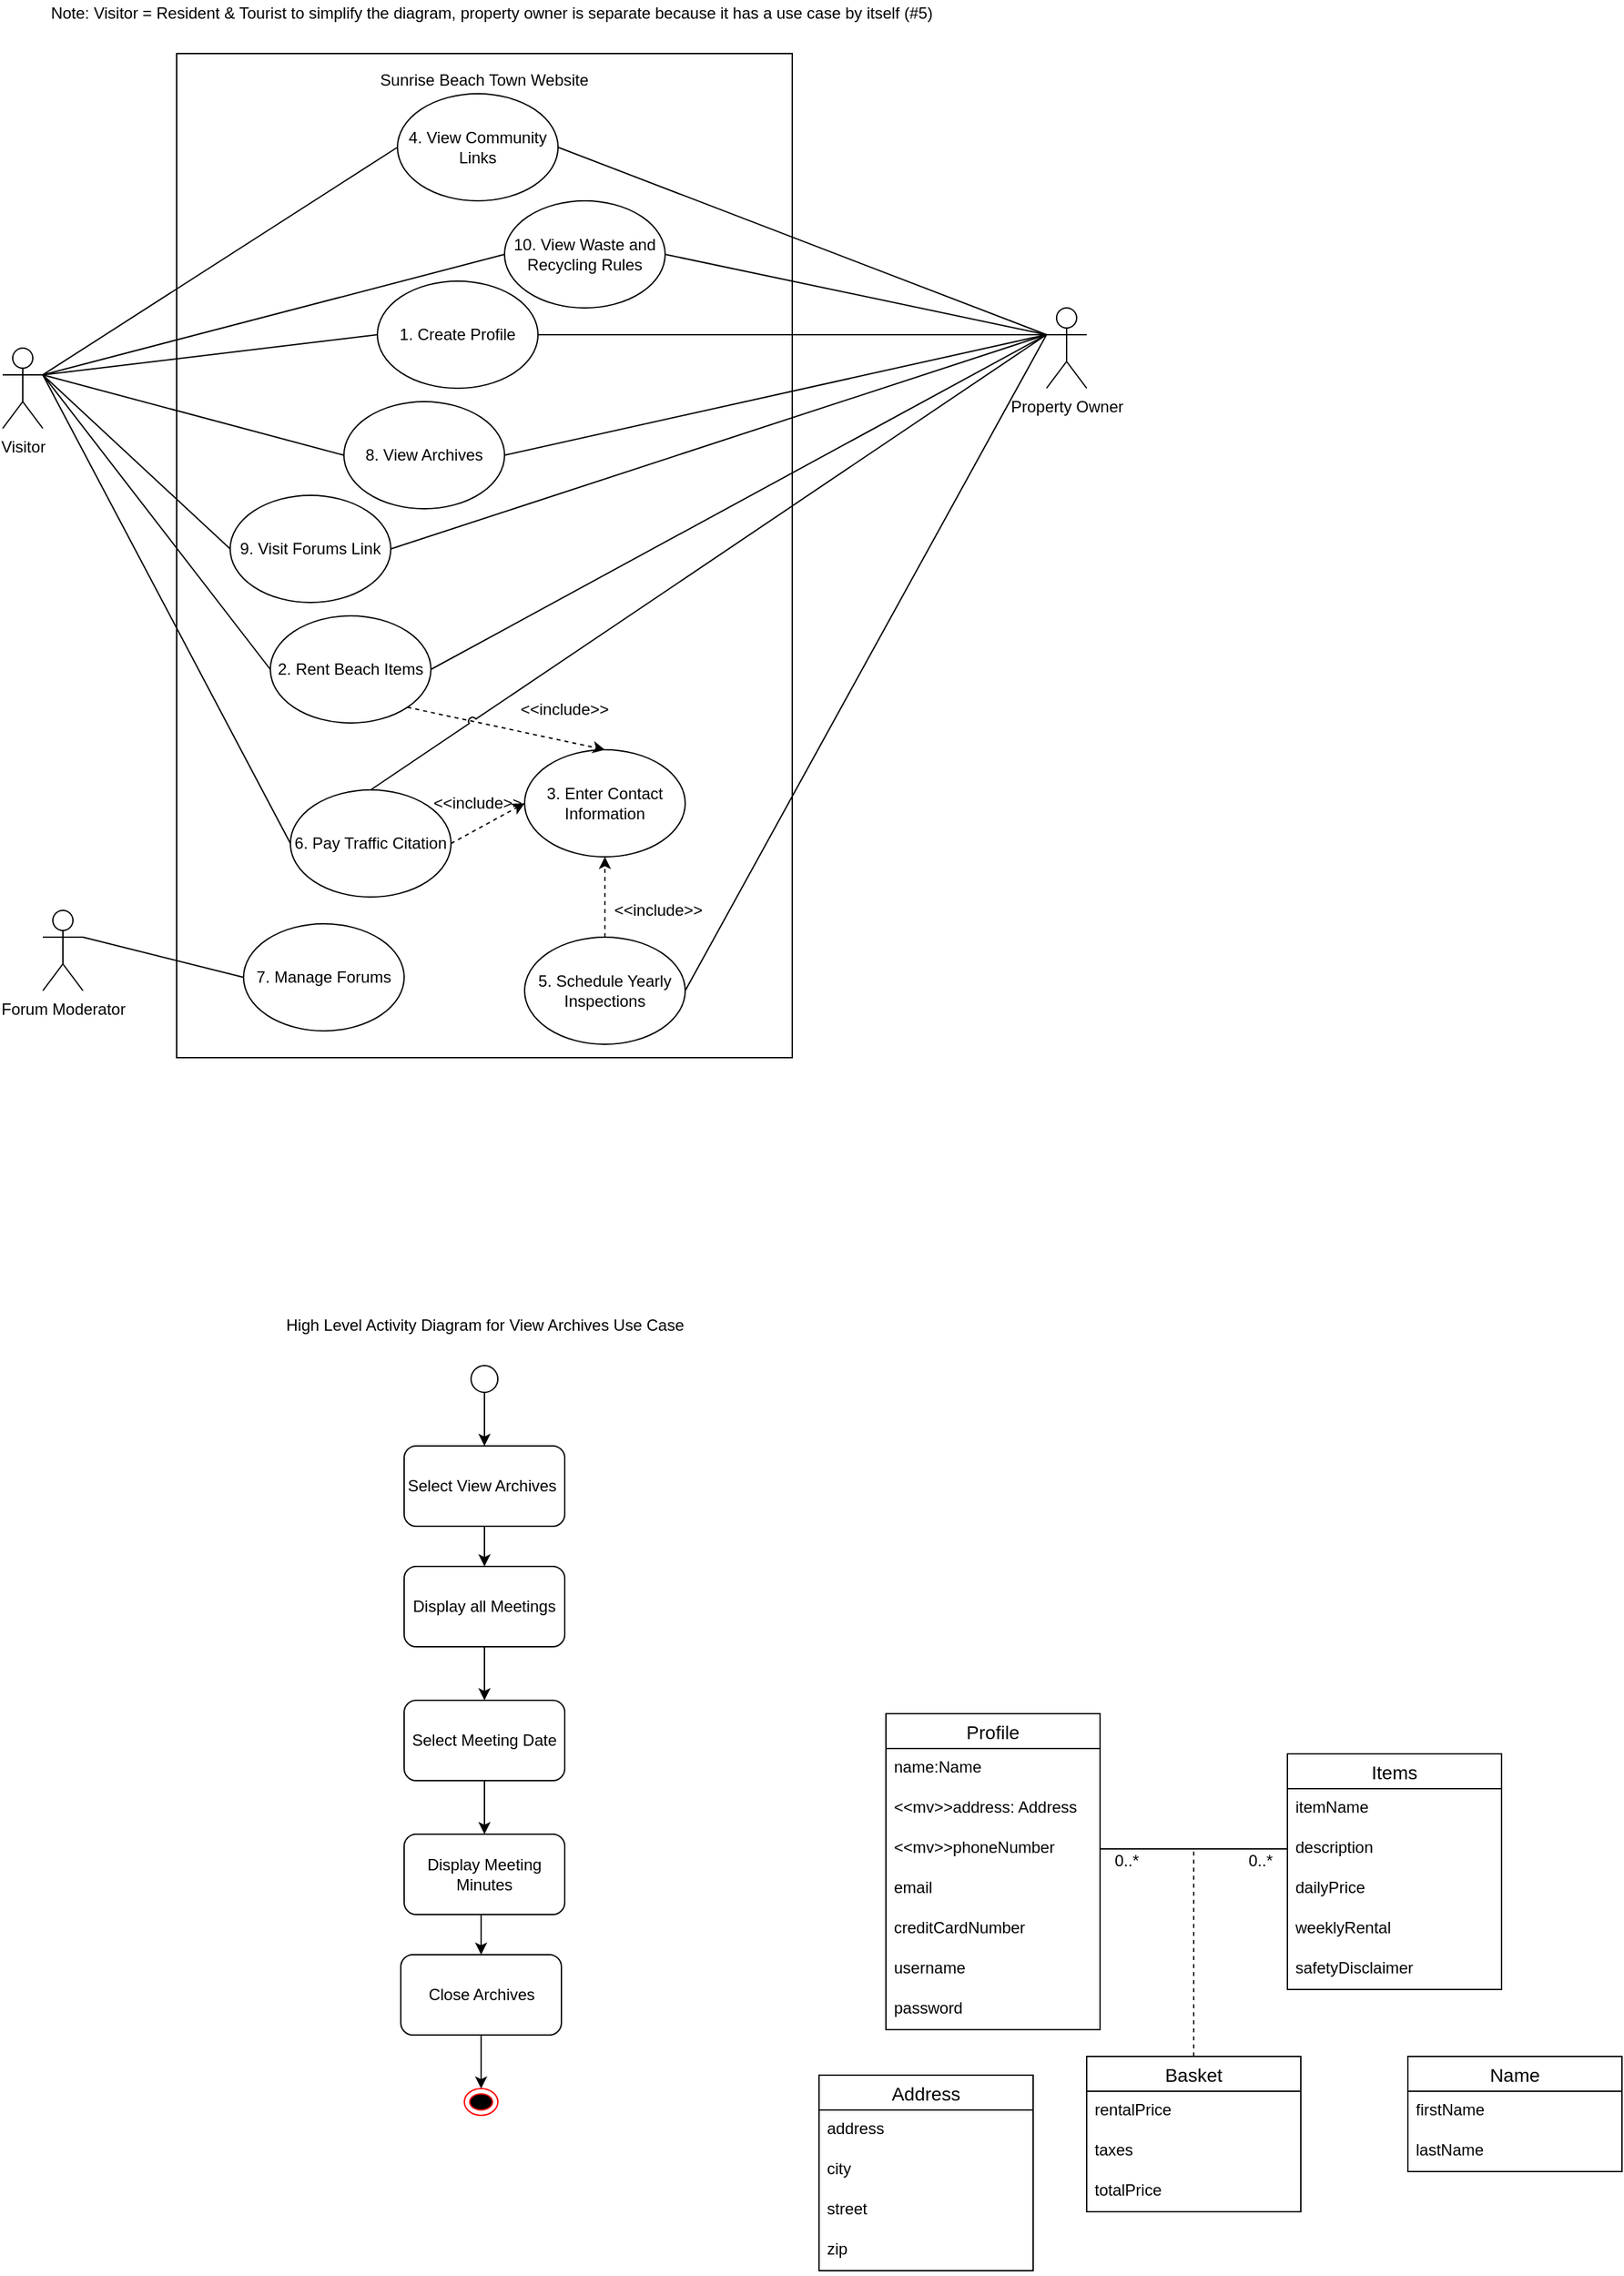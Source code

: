 <mxfile version="14.4.9" type="device"><diagram id="LdsQefyAmD9XF9X5i4t_" name="Page-1"><mxGraphModel dx="1558" dy="1165" grid="0" gridSize="10" guides="1" tooltips="1" connect="1" arrows="1" fold="1" page="0" pageScale="1" pageWidth="850" pageHeight="1100" math="0" shadow="0"><root><mxCell id="0"/><mxCell id="1" parent="0"/><mxCell id="hiswQ-EfEDoVOBc5GDnt-2" value="" style="rounded=0;whiteSpace=wrap;html=1;" vertex="1" parent="1"><mxGeometry x="-10" y="-20" width="460" height="750" as="geometry"/></mxCell><mxCell id="hiswQ-EfEDoVOBc5GDnt-3" value="Sunrise Beach Town Website" style="text;html=1;strokeColor=none;fillColor=none;align=center;verticalAlign=middle;whiteSpace=wrap;rounded=0;" vertex="1" parent="1"><mxGeometry x="75" y="-10" width="290" height="20" as="geometry"/></mxCell><mxCell id="hiswQ-EfEDoVOBc5GDnt-4" value="1. Create Profile" style="ellipse;whiteSpace=wrap;html=1;" vertex="1" parent="1"><mxGeometry x="140" y="150" width="120" height="80" as="geometry"/></mxCell><mxCell id="hiswQ-EfEDoVOBc5GDnt-5" value="Visitor" style="shape=umlActor;verticalLabelPosition=bottom;verticalAlign=top;html=1;outlineConnect=0;" vertex="1" parent="1"><mxGeometry x="-140" y="200" width="30" height="60" as="geometry"/></mxCell><mxCell id="hiswQ-EfEDoVOBc5GDnt-6" value="Property Owner" style="shape=umlActor;verticalLabelPosition=bottom;verticalAlign=top;html=1;outlineConnect=0;" vertex="1" parent="1"><mxGeometry x="640" y="170" width="30" height="60" as="geometry"/></mxCell><mxCell id="hiswQ-EfEDoVOBc5GDnt-10" value="" style="endArrow=none;html=1;exitX=1;exitY=0.333;exitDx=0;exitDy=0;exitPerimeter=0;entryX=0;entryY=0.5;entryDx=0;entryDy=0;" edge="1" parent="1" source="hiswQ-EfEDoVOBc5GDnt-5" target="hiswQ-EfEDoVOBc5GDnt-4"><mxGeometry width="50" height="50" relative="1" as="geometry"><mxPoint x="130" y="150" as="sourcePoint"/><mxPoint x="180" y="100" as="targetPoint"/></mxGeometry></mxCell><mxCell id="hiswQ-EfEDoVOBc5GDnt-13" value="2. Rent Beach Items" style="ellipse;whiteSpace=wrap;html=1;" vertex="1" parent="1"><mxGeometry x="60" y="400" width="120" height="80" as="geometry"/></mxCell><mxCell id="hiswQ-EfEDoVOBc5GDnt-15" value="4. View Community Links" style="ellipse;whiteSpace=wrap;html=1;" vertex="1" parent="1"><mxGeometry x="155" y="10" width="120" height="80" as="geometry"/></mxCell><mxCell id="hiswQ-EfEDoVOBc5GDnt-16" value="" style="endArrow=none;html=1;exitX=1;exitY=0.333;exitDx=0;exitDy=0;exitPerimeter=0;entryX=0;entryY=0.5;entryDx=0;entryDy=0;" edge="1" parent="1" source="hiswQ-EfEDoVOBc5GDnt-5" target="hiswQ-EfEDoVOBc5GDnt-15"><mxGeometry width="50" height="50" relative="1" as="geometry"><mxPoint x="120" y="230" as="sourcePoint"/><mxPoint x="170" y="180" as="targetPoint"/></mxGeometry></mxCell><mxCell id="hiswQ-EfEDoVOBc5GDnt-18" value="3. Enter Contact Information" style="ellipse;whiteSpace=wrap;html=1;" vertex="1" parent="1"><mxGeometry x="250" y="500" width="120" height="80" as="geometry"/></mxCell><mxCell id="hiswQ-EfEDoVOBc5GDnt-19" value="5. Schedule Yearly Inspections" style="ellipse;whiteSpace=wrap;html=1;" vertex="1" parent="1"><mxGeometry x="250" y="640" width="120" height="80" as="geometry"/></mxCell><mxCell id="hiswQ-EfEDoVOBc5GDnt-23" value="6. Pay Traffic Citation" style="ellipse;whiteSpace=wrap;html=1;" vertex="1" parent="1"><mxGeometry x="75" y="530" width="120" height="80" as="geometry"/></mxCell><mxCell id="hiswQ-EfEDoVOBc5GDnt-24" value="7. Manage Forums" style="ellipse;whiteSpace=wrap;html=1;" vertex="1" parent="1"><mxGeometry x="40" y="630" width="120" height="80" as="geometry"/></mxCell><mxCell id="hiswQ-EfEDoVOBc5GDnt-25" value="Forum Moderator" style="shape=umlActor;verticalLabelPosition=bottom;verticalAlign=top;html=1;outlineConnect=0;" vertex="1" parent="1"><mxGeometry x="-110" y="620" width="30" height="60" as="geometry"/></mxCell><mxCell id="hiswQ-EfEDoVOBc5GDnt-26" value="" style="endArrow=none;html=1;entryX=1;entryY=0.333;entryDx=0;entryDy=0;entryPerimeter=0;exitX=0;exitY=0.5;exitDx=0;exitDy=0;" edge="1" parent="1" source="hiswQ-EfEDoVOBc5GDnt-24" target="hiswQ-EfEDoVOBc5GDnt-25"><mxGeometry width="50" height="50" relative="1" as="geometry"><mxPoint x="230" y="620" as="sourcePoint"/><mxPoint x="280" y="570" as="targetPoint"/></mxGeometry></mxCell><mxCell id="hiswQ-EfEDoVOBc5GDnt-27" value="10. View Waste and Recycling Rules" style="ellipse;whiteSpace=wrap;html=1;" vertex="1" parent="1"><mxGeometry x="235" y="90" width="120" height="80" as="geometry"/></mxCell><mxCell id="hiswQ-EfEDoVOBc5GDnt-31" value="" style="html=1;labelBackgroundColor=#ffffff;startArrow=none;startFill=0;startSize=6;endArrow=classic;endFill=1;endSize=6;jettySize=auto;orthogonalLoop=1;strokeWidth=1;dashed=1;fontSize=14;exitX=0.5;exitY=0;exitDx=0;exitDy=0;" edge="1" parent="1" source="hiswQ-EfEDoVOBc5GDnt-19" target="hiswQ-EfEDoVOBc5GDnt-18"><mxGeometry width="60" height="60" relative="1" as="geometry"><mxPoint x="200" y="570" as="sourcePoint"/><mxPoint x="260" y="510" as="targetPoint"/></mxGeometry></mxCell><mxCell id="hiswQ-EfEDoVOBc5GDnt-32" value="&amp;lt;&amp;lt;include&amp;gt;&amp;gt;" style="text;html=1;strokeColor=none;fillColor=none;align=center;verticalAlign=middle;whiteSpace=wrap;rounded=0;" vertex="1" parent="1"><mxGeometry x="330" y="610" width="40" height="20" as="geometry"/></mxCell><mxCell id="hiswQ-EfEDoVOBc5GDnt-33" value="" style="html=1;labelBackgroundColor=#ffffff;startArrow=none;startFill=0;startSize=6;endArrow=classic;endFill=1;endSize=6;jettySize=auto;orthogonalLoop=1;strokeWidth=1;dashed=1;fontSize=14;exitX=1;exitY=1;exitDx=0;exitDy=0;entryX=0.5;entryY=0;entryDx=0;entryDy=0;jumpStyle=arc;" edge="1" parent="1" source="hiswQ-EfEDoVOBc5GDnt-13" target="hiswQ-EfEDoVOBc5GDnt-18"><mxGeometry width="60" height="60" relative="1" as="geometry"><mxPoint x="210" y="520" as="sourcePoint"/><mxPoint x="210" y="510" as="targetPoint"/></mxGeometry></mxCell><mxCell id="hiswQ-EfEDoVOBc5GDnt-34" value="&amp;lt;&amp;lt;include&amp;gt;&amp;gt;" style="text;html=1;strokeColor=none;fillColor=none;align=center;verticalAlign=middle;whiteSpace=wrap;rounded=0;" vertex="1" parent="1"><mxGeometry x="260" y="460" width="40" height="20" as="geometry"/></mxCell><mxCell id="hiswQ-EfEDoVOBc5GDnt-35" value="" style="html=1;labelBackgroundColor=#ffffff;startArrow=none;startFill=0;startSize=6;endArrow=classic;endFill=1;endSize=6;jettySize=auto;orthogonalLoop=1;strokeWidth=1;dashed=1;fontSize=14;exitX=1;exitY=0.5;exitDx=0;exitDy=0;entryX=0;entryY=0.5;entryDx=0;entryDy=0;" edge="1" parent="1" source="hiswQ-EfEDoVOBc5GDnt-23" target="hiswQ-EfEDoVOBc5GDnt-18"><mxGeometry width="60" height="60" relative="1" as="geometry"><mxPoint x="300.0" y="530" as="sourcePoint"/><mxPoint x="242.426" y="531.716" as="targetPoint"/></mxGeometry></mxCell><mxCell id="hiswQ-EfEDoVOBc5GDnt-36" value="&amp;lt;&amp;lt;include&amp;gt;&amp;gt;" style="text;html=1;strokeColor=none;fillColor=none;align=center;verticalAlign=middle;whiteSpace=wrap;rounded=0;" vertex="1" parent="1"><mxGeometry x="195" y="530" width="40" height="20" as="geometry"/></mxCell><mxCell id="hiswQ-EfEDoVOBc5GDnt-40" value="Note: Visitor = Resident &amp;amp; Tourist to simplify the diagram, property owner is separate because it has a use case by itself (#5)" style="text;html=1;align=center;verticalAlign=middle;resizable=0;points=[];autosize=1;" vertex="1" parent="1"><mxGeometry x="-110" y="-60" width="670" height="20" as="geometry"/></mxCell><mxCell id="hiswQ-EfEDoVOBc5GDnt-41" value="" style="endArrow=none;html=1;entryX=0;entryY=0.333;entryDx=0;entryDy=0;entryPerimeter=0;exitX=1;exitY=0.5;exitDx=0;exitDy=0;" edge="1" parent="1" source="hiswQ-EfEDoVOBc5GDnt-27" target="hiswQ-EfEDoVOBc5GDnt-6"><mxGeometry width="50" height="50" relative="1" as="geometry"><mxPoint x="270" y="360" as="sourcePoint"/><mxPoint x="320" y="310" as="targetPoint"/></mxGeometry></mxCell><mxCell id="hiswQ-EfEDoVOBc5GDnt-43" value="" style="endArrow=none;html=1;entryX=1;entryY=0.333;entryDx=0;entryDy=0;entryPerimeter=0;exitX=0;exitY=0.5;exitDx=0;exitDy=0;" edge="1" parent="1" source="hiswQ-EfEDoVOBc5GDnt-27" target="hiswQ-EfEDoVOBc5GDnt-5"><mxGeometry width="50" height="50" relative="1" as="geometry"><mxPoint x="270" y="360" as="sourcePoint"/><mxPoint x="320" y="310" as="targetPoint"/></mxGeometry></mxCell><mxCell id="hiswQ-EfEDoVOBc5GDnt-46" value="" style="endArrow=none;html=1;entryX=0;entryY=0.333;entryDx=0;entryDy=0;entryPerimeter=0;exitX=1;exitY=0.5;exitDx=0;exitDy=0;" edge="1" parent="1" source="hiswQ-EfEDoVOBc5GDnt-4" target="hiswQ-EfEDoVOBc5GDnt-6"><mxGeometry width="50" height="50" relative="1" as="geometry"><mxPoint x="270" y="360" as="sourcePoint"/><mxPoint x="320" y="310" as="targetPoint"/></mxGeometry></mxCell><mxCell id="hiswQ-EfEDoVOBc5GDnt-49" value="" style="endArrow=none;html=1;exitX=1;exitY=0.333;exitDx=0;exitDy=0;exitPerimeter=0;entryX=0;entryY=0.5;entryDx=0;entryDy=0;" edge="1" parent="1" source="hiswQ-EfEDoVOBc5GDnt-5" target="hiswQ-EfEDoVOBc5GDnt-13"><mxGeometry width="50" height="50" relative="1" as="geometry"><mxPoint x="270" y="500" as="sourcePoint"/><mxPoint x="320" y="450" as="targetPoint"/></mxGeometry></mxCell><mxCell id="hiswQ-EfEDoVOBc5GDnt-51" value="" style="endArrow=none;html=1;entryX=0;entryY=0.333;entryDx=0;entryDy=0;entryPerimeter=0;exitX=1;exitY=0.5;exitDx=0;exitDy=0;" edge="1" parent="1" source="hiswQ-EfEDoVOBc5GDnt-13" target="hiswQ-EfEDoVOBc5GDnt-6"><mxGeometry width="50" height="50" relative="1" as="geometry"><mxPoint x="270" y="500" as="sourcePoint"/><mxPoint x="320" y="450" as="targetPoint"/></mxGeometry></mxCell><mxCell id="hiswQ-EfEDoVOBc5GDnt-56" value="" style="endArrow=none;html=1;entryX=0;entryY=0.333;entryDx=0;entryDy=0;entryPerimeter=0;exitX=1;exitY=0.5;exitDx=0;exitDy=0;" edge="1" parent="1" source="hiswQ-EfEDoVOBc5GDnt-19" target="hiswQ-EfEDoVOBc5GDnt-6"><mxGeometry width="50" height="50" relative="1" as="geometry"><mxPoint x="270" y="620" as="sourcePoint"/><mxPoint x="320" y="570" as="targetPoint"/></mxGeometry></mxCell><mxCell id="hiswQ-EfEDoVOBc5GDnt-58" value="" style="endArrow=none;html=1;entryX=0;entryY=0.333;entryDx=0;entryDy=0;entryPerimeter=0;exitX=1;exitY=0.5;exitDx=0;exitDy=0;" edge="1" parent="1" source="hiswQ-EfEDoVOBc5GDnt-15" target="hiswQ-EfEDoVOBc5GDnt-6"><mxGeometry width="50" height="50" relative="1" as="geometry"><mxPoint x="220" y="400" as="sourcePoint"/><mxPoint x="270" y="350" as="targetPoint"/></mxGeometry></mxCell><mxCell id="hiswQ-EfEDoVOBc5GDnt-59" value="8. View Archives" style="ellipse;whiteSpace=wrap;html=1;" vertex="1" parent="1"><mxGeometry x="115" y="240" width="120" height="80" as="geometry"/></mxCell><mxCell id="hiswQ-EfEDoVOBc5GDnt-60" value="" style="endArrow=none;html=1;exitX=1;exitY=0.333;exitDx=0;exitDy=0;exitPerimeter=0;entryX=0;entryY=0.5;entryDx=0;entryDy=0;" edge="1" parent="1" source="hiswQ-EfEDoVOBc5GDnt-5" target="hiswQ-EfEDoVOBc5GDnt-59"><mxGeometry width="50" height="50" relative="1" as="geometry"><mxPoint x="210" y="400" as="sourcePoint"/><mxPoint x="260" y="350" as="targetPoint"/></mxGeometry></mxCell><mxCell id="hiswQ-EfEDoVOBc5GDnt-61" value="" style="endArrow=none;html=1;entryX=0;entryY=0.333;entryDx=0;entryDy=0;entryPerimeter=0;exitX=1;exitY=0.5;exitDx=0;exitDy=0;" edge="1" parent="1" source="hiswQ-EfEDoVOBc5GDnt-59" target="hiswQ-EfEDoVOBc5GDnt-6"><mxGeometry width="50" height="50" relative="1" as="geometry"><mxPoint x="210" y="400" as="sourcePoint"/><mxPoint x="260" y="350" as="targetPoint"/></mxGeometry></mxCell><mxCell id="hiswQ-EfEDoVOBc5GDnt-62" value="" style="endArrow=none;html=1;entryX=0;entryY=0.333;entryDx=0;entryDy=0;entryPerimeter=0;exitX=0.5;exitY=0;exitDx=0;exitDy=0;jumpStyle=arc;" edge="1" parent="1" source="hiswQ-EfEDoVOBc5GDnt-23" target="hiswQ-EfEDoVOBc5GDnt-6"><mxGeometry width="50" height="50" relative="1" as="geometry"><mxPoint x="210" y="400" as="sourcePoint"/><mxPoint x="260" y="350" as="targetPoint"/></mxGeometry></mxCell><mxCell id="hiswQ-EfEDoVOBc5GDnt-63" value="" style="endArrow=none;html=1;exitX=1;exitY=0.333;exitDx=0;exitDy=0;exitPerimeter=0;entryX=0;entryY=0.5;entryDx=0;entryDy=0;" edge="1" parent="1" source="hiswQ-EfEDoVOBc5GDnt-5" target="hiswQ-EfEDoVOBc5GDnt-23"><mxGeometry width="50" height="50" relative="1" as="geometry"><mxPoint x="210" y="520" as="sourcePoint"/><mxPoint x="260" y="470" as="targetPoint"/></mxGeometry></mxCell><mxCell id="hiswQ-EfEDoVOBc5GDnt-68" value="9. Visit Forums Link" style="ellipse;whiteSpace=wrap;html=1;" vertex="1" parent="1"><mxGeometry x="30" y="310" width="120" height="80" as="geometry"/></mxCell><mxCell id="hiswQ-EfEDoVOBc5GDnt-69" value="" style="endArrow=none;html=1;exitX=1;exitY=0.333;exitDx=0;exitDy=0;exitPerimeter=0;entryX=0;entryY=0.5;entryDx=0;entryDy=0;" edge="1" parent="1" source="hiswQ-EfEDoVOBc5GDnt-5" target="hiswQ-EfEDoVOBc5GDnt-68"><mxGeometry width="50" height="50" relative="1" as="geometry"><mxPoint x="210" y="370" as="sourcePoint"/><mxPoint x="260" y="320" as="targetPoint"/></mxGeometry></mxCell><mxCell id="hiswQ-EfEDoVOBc5GDnt-70" value="" style="endArrow=none;html=1;exitX=1;exitY=0.5;exitDx=0;exitDy=0;entryX=0;entryY=0.333;entryDx=0;entryDy=0;entryPerimeter=0;" edge="1" parent="1" source="hiswQ-EfEDoVOBc5GDnt-68" target="hiswQ-EfEDoVOBc5GDnt-6"><mxGeometry width="50" height="50" relative="1" as="geometry"><mxPoint x="210" y="370" as="sourcePoint"/><mxPoint x="260" y="320" as="targetPoint"/></mxGeometry></mxCell><mxCell id="hiswQ-EfEDoVOBc5GDnt-90" style="edgeStyle=orthogonalEdgeStyle;rounded=0;jumpStyle=arc;orthogonalLoop=1;jettySize=auto;html=1;entryX=0.5;entryY=0;entryDx=0;entryDy=0;" edge="1" parent="1" source="hiswQ-EfEDoVOBc5GDnt-71" target="hiswQ-EfEDoVOBc5GDnt-72"><mxGeometry relative="1" as="geometry"/></mxCell><mxCell id="hiswQ-EfEDoVOBc5GDnt-71" value="" style="shape=mxgraph.bpmn.shape;html=1;verticalLabelPosition=bottom;labelBackgroundColor=#ffffff;verticalAlign=top;align=center;perimeter=ellipsePerimeter;outlineConnect=0;outline=standard;symbol=general;" vertex="1" parent="1"><mxGeometry x="210" y="960" width="20" height="20" as="geometry"/></mxCell><mxCell id="hiswQ-EfEDoVOBc5GDnt-85" style="edgeStyle=orthogonalEdgeStyle;rounded=0;jumpStyle=arc;orthogonalLoop=1;jettySize=auto;html=1;exitX=0.5;exitY=1;exitDx=0;exitDy=0;entryX=0.5;entryY=0;entryDx=0;entryDy=0;" edge="1" parent="1" source="hiswQ-EfEDoVOBc5GDnt-72" target="hiswQ-EfEDoVOBc5GDnt-73"><mxGeometry relative="1" as="geometry"/></mxCell><mxCell id="hiswQ-EfEDoVOBc5GDnt-72" value="Select View Archives&amp;nbsp;" style="rounded=1;whiteSpace=wrap;html=1;" vertex="1" parent="1"><mxGeometry x="160" y="1020" width="120" height="60" as="geometry"/></mxCell><mxCell id="hiswQ-EfEDoVOBc5GDnt-86" style="edgeStyle=orthogonalEdgeStyle;rounded=0;jumpStyle=arc;orthogonalLoop=1;jettySize=auto;html=1;exitX=0.5;exitY=1;exitDx=0;exitDy=0;" edge="1" parent="1" source="hiswQ-EfEDoVOBc5GDnt-73" target="hiswQ-EfEDoVOBc5GDnt-74"><mxGeometry relative="1" as="geometry"/></mxCell><mxCell id="hiswQ-EfEDoVOBc5GDnt-73" value="Display all Meetings" style="rounded=1;whiteSpace=wrap;html=1;" vertex="1" parent="1"><mxGeometry x="160" y="1110" width="120" height="60" as="geometry"/></mxCell><mxCell id="hiswQ-EfEDoVOBc5GDnt-87" style="edgeStyle=orthogonalEdgeStyle;rounded=0;jumpStyle=arc;orthogonalLoop=1;jettySize=auto;html=1;exitX=0.5;exitY=1;exitDx=0;exitDy=0;entryX=0.5;entryY=0;entryDx=0;entryDy=0;" edge="1" parent="1" source="hiswQ-EfEDoVOBc5GDnt-74" target="hiswQ-EfEDoVOBc5GDnt-75"><mxGeometry relative="1" as="geometry"/></mxCell><mxCell id="hiswQ-EfEDoVOBc5GDnt-74" value="Select Meeting Date" style="rounded=1;whiteSpace=wrap;html=1;" vertex="1" parent="1"><mxGeometry x="160" y="1210" width="120" height="60" as="geometry"/></mxCell><mxCell id="hiswQ-EfEDoVOBc5GDnt-88" style="edgeStyle=orthogonalEdgeStyle;rounded=0;jumpStyle=arc;orthogonalLoop=1;jettySize=auto;html=1;exitX=0.5;exitY=1;exitDx=0;exitDy=0;entryX=0.5;entryY=0;entryDx=0;entryDy=0;" edge="1" parent="1" source="hiswQ-EfEDoVOBc5GDnt-75" target="hiswQ-EfEDoVOBc5GDnt-76"><mxGeometry relative="1" as="geometry"/></mxCell><mxCell id="hiswQ-EfEDoVOBc5GDnt-75" value="Display Meeting Minutes" style="rounded=1;whiteSpace=wrap;html=1;" vertex="1" parent="1"><mxGeometry x="160" y="1310" width="120" height="60" as="geometry"/></mxCell><mxCell id="hiswQ-EfEDoVOBc5GDnt-89" style="edgeStyle=orthogonalEdgeStyle;rounded=0;jumpStyle=arc;orthogonalLoop=1;jettySize=auto;html=1;exitX=0.5;exitY=1;exitDx=0;exitDy=0;entryX=0.5;entryY=0;entryDx=0;entryDy=0;" edge="1" parent="1" source="hiswQ-EfEDoVOBc5GDnt-76" target="hiswQ-EfEDoVOBc5GDnt-79"><mxGeometry relative="1" as="geometry"/></mxCell><mxCell id="hiswQ-EfEDoVOBc5GDnt-76" value="Close Archives" style="rounded=1;whiteSpace=wrap;html=1;" vertex="1" parent="1"><mxGeometry x="157.5" y="1400" width="120" height="60" as="geometry"/></mxCell><mxCell id="hiswQ-EfEDoVOBc5GDnt-79" value="" style="ellipse;html=1;shape=endState;fillColor=#000000;strokeColor=#ff0000;" vertex="1" parent="1"><mxGeometry x="205" y="1500" width="25" height="20" as="geometry"/></mxCell><mxCell id="hiswQ-EfEDoVOBc5GDnt-94" value="Profile" style="swimlane;fontStyle=0;childLayout=stackLayout;horizontal=1;startSize=26;horizontalStack=0;resizeParent=1;resizeParentMax=0;resizeLast=0;collapsible=1;marginBottom=0;align=center;fontSize=14;" vertex="1" parent="1"><mxGeometry x="520" y="1220" width="160" height="236" as="geometry"/></mxCell><mxCell id="hiswQ-EfEDoVOBc5GDnt-131" value="name:Name" style="text;strokeColor=none;fillColor=none;spacingLeft=4;spacingRight=4;overflow=hidden;rotatable=0;points=[[0,0.5],[1,0.5]];portConstraint=eastwest;fontSize=12;" vertex="1" parent="hiswQ-EfEDoVOBc5GDnt-94"><mxGeometry y="26" width="160" height="30" as="geometry"/></mxCell><mxCell id="hiswQ-EfEDoVOBc5GDnt-95" value="&lt;&lt;mv&gt;&gt;address: Address" style="text;strokeColor=none;fillColor=none;spacingLeft=4;spacingRight=4;overflow=hidden;rotatable=0;points=[[0,0.5],[1,0.5]];portConstraint=eastwest;fontSize=12;" vertex="1" parent="hiswQ-EfEDoVOBc5GDnt-94"><mxGeometry y="56" width="160" height="30" as="geometry"/></mxCell><mxCell id="hiswQ-EfEDoVOBc5GDnt-96" value="&lt;&lt;mv&gt;&gt;phoneNumber" style="text;strokeColor=none;fillColor=none;spacingLeft=4;spacingRight=4;overflow=hidden;rotatable=0;points=[[0,0.5],[1,0.5]];portConstraint=eastwest;fontSize=12;" vertex="1" parent="hiswQ-EfEDoVOBc5GDnt-94"><mxGeometry y="86" width="160" height="30" as="geometry"/></mxCell><mxCell id="hiswQ-EfEDoVOBc5GDnt-97" value="email" style="text;strokeColor=none;fillColor=none;spacingLeft=4;spacingRight=4;overflow=hidden;rotatable=0;points=[[0,0.5],[1,0.5]];portConstraint=eastwest;fontSize=12;" vertex="1" parent="hiswQ-EfEDoVOBc5GDnt-94"><mxGeometry y="116" width="160" height="30" as="geometry"/></mxCell><mxCell id="hiswQ-EfEDoVOBc5GDnt-136" value="creditCardNumber" style="text;strokeColor=none;fillColor=none;spacingLeft=4;spacingRight=4;overflow=hidden;rotatable=0;points=[[0,0.5],[1,0.5]];portConstraint=eastwest;fontSize=12;" vertex="1" parent="hiswQ-EfEDoVOBc5GDnt-94"><mxGeometry y="146" width="160" height="30" as="geometry"/></mxCell><mxCell id="hiswQ-EfEDoVOBc5GDnt-140" value="username" style="text;strokeColor=none;fillColor=none;spacingLeft=4;spacingRight=4;overflow=hidden;rotatable=0;points=[[0,0.5],[1,0.5]];portConstraint=eastwest;fontSize=12;" vertex="1" parent="hiswQ-EfEDoVOBc5GDnt-94"><mxGeometry y="176" width="160" height="30" as="geometry"/></mxCell><mxCell id="hiswQ-EfEDoVOBc5GDnt-141" value="password" style="text;strokeColor=none;fillColor=none;spacingLeft=4;spacingRight=4;overflow=hidden;rotatable=0;points=[[0,0.5],[1,0.5]];portConstraint=eastwest;fontSize=12;" vertex="1" parent="hiswQ-EfEDoVOBc5GDnt-94"><mxGeometry y="206" width="160" height="30" as="geometry"/></mxCell><mxCell id="hiswQ-EfEDoVOBc5GDnt-98" value="Items" style="swimlane;fontStyle=0;childLayout=stackLayout;horizontal=1;startSize=26;horizontalStack=0;resizeParent=1;resizeParentMax=0;resizeLast=0;collapsible=1;marginBottom=0;align=center;fontSize=14;" vertex="1" parent="1"><mxGeometry x="820" y="1250" width="160" height="176" as="geometry"/></mxCell><mxCell id="hiswQ-EfEDoVOBc5GDnt-99" value="itemName" style="text;strokeColor=none;fillColor=none;spacingLeft=4;spacingRight=4;overflow=hidden;rotatable=0;points=[[0,0.5],[1,0.5]];portConstraint=eastwest;fontSize=12;" vertex="1" parent="hiswQ-EfEDoVOBc5GDnt-98"><mxGeometry y="26" width="160" height="30" as="geometry"/></mxCell><mxCell id="hiswQ-EfEDoVOBc5GDnt-100" value="description" style="text;strokeColor=none;fillColor=none;spacingLeft=4;spacingRight=4;overflow=hidden;rotatable=0;points=[[0,0.5],[1,0.5]];portConstraint=eastwest;fontSize=12;" vertex="1" parent="hiswQ-EfEDoVOBc5GDnt-98"><mxGeometry y="56" width="160" height="30" as="geometry"/></mxCell><mxCell id="hiswQ-EfEDoVOBc5GDnt-101" value="dailyPrice" style="text;strokeColor=none;fillColor=none;spacingLeft=4;spacingRight=4;overflow=hidden;rotatable=0;points=[[0,0.5],[1,0.5]];portConstraint=eastwest;fontSize=12;" vertex="1" parent="hiswQ-EfEDoVOBc5GDnt-98"><mxGeometry y="86" width="160" height="30" as="geometry"/></mxCell><mxCell id="hiswQ-EfEDoVOBc5GDnt-137" value="weeklyRental" style="text;strokeColor=none;fillColor=none;spacingLeft=4;spacingRight=4;overflow=hidden;rotatable=0;points=[[0,0.5],[1,0.5]];portConstraint=eastwest;fontSize=12;" vertex="1" parent="hiswQ-EfEDoVOBc5GDnt-98"><mxGeometry y="116" width="160" height="30" as="geometry"/></mxCell><mxCell id="hiswQ-EfEDoVOBc5GDnt-138" value="safetyDisclaimer" style="text;strokeColor=none;fillColor=none;spacingLeft=4;spacingRight=4;overflow=hidden;rotatable=0;points=[[0,0.5],[1,0.5]];portConstraint=eastwest;fontSize=12;" vertex="1" parent="hiswQ-EfEDoVOBc5GDnt-98"><mxGeometry y="146" width="160" height="30" as="geometry"/></mxCell><mxCell id="hiswQ-EfEDoVOBc5GDnt-102" value="Basket" style="swimlane;fontStyle=0;childLayout=stackLayout;horizontal=1;startSize=26;horizontalStack=0;resizeParent=1;resizeParentMax=0;resizeLast=0;collapsible=1;marginBottom=0;align=center;fontSize=14;" vertex="1" parent="1"><mxGeometry x="670" y="1476" width="160" height="116" as="geometry"/></mxCell><mxCell id="hiswQ-EfEDoVOBc5GDnt-103" value="rentalPrice" style="text;strokeColor=none;fillColor=none;spacingLeft=4;spacingRight=4;overflow=hidden;rotatable=0;points=[[0,0.5],[1,0.5]];portConstraint=eastwest;fontSize=12;" vertex="1" parent="hiswQ-EfEDoVOBc5GDnt-102"><mxGeometry y="26" width="160" height="30" as="geometry"/></mxCell><mxCell id="hiswQ-EfEDoVOBc5GDnt-104" value="taxes" style="text;strokeColor=none;fillColor=none;spacingLeft=4;spacingRight=4;overflow=hidden;rotatable=0;points=[[0,0.5],[1,0.5]];portConstraint=eastwest;fontSize=12;" vertex="1" parent="hiswQ-EfEDoVOBc5GDnt-102"><mxGeometry y="56" width="160" height="30" as="geometry"/></mxCell><mxCell id="hiswQ-EfEDoVOBc5GDnt-105" value="totalPrice" style="text;strokeColor=none;fillColor=none;spacingLeft=4;spacingRight=4;overflow=hidden;rotatable=0;points=[[0,0.5],[1,0.5]];portConstraint=eastwest;fontSize=12;" vertex="1" parent="hiswQ-EfEDoVOBc5GDnt-102"><mxGeometry y="86" width="160" height="30" as="geometry"/></mxCell><mxCell id="hiswQ-EfEDoVOBc5GDnt-106" value="Address" style="swimlane;fontStyle=0;childLayout=stackLayout;horizontal=1;startSize=26;horizontalStack=0;resizeParent=1;resizeParentMax=0;resizeLast=0;collapsible=1;marginBottom=0;align=center;fontSize=14;" vertex="1" parent="1"><mxGeometry x="470" y="1490" width="160" height="146" as="geometry"/></mxCell><mxCell id="hiswQ-EfEDoVOBc5GDnt-107" value="address" style="text;strokeColor=none;fillColor=none;spacingLeft=4;spacingRight=4;overflow=hidden;rotatable=0;points=[[0,0.5],[1,0.5]];portConstraint=eastwest;fontSize=12;" vertex="1" parent="hiswQ-EfEDoVOBc5GDnt-106"><mxGeometry y="26" width="160" height="30" as="geometry"/></mxCell><mxCell id="hiswQ-EfEDoVOBc5GDnt-108" value="city" style="text;strokeColor=none;fillColor=none;spacingLeft=4;spacingRight=4;overflow=hidden;rotatable=0;points=[[0,0.5],[1,0.5]];portConstraint=eastwest;fontSize=12;" vertex="1" parent="hiswQ-EfEDoVOBc5GDnt-106"><mxGeometry y="56" width="160" height="30" as="geometry"/></mxCell><mxCell id="hiswQ-EfEDoVOBc5GDnt-122" value="street" style="text;strokeColor=none;fillColor=none;spacingLeft=4;spacingRight=4;overflow=hidden;rotatable=0;points=[[0,0.5],[1,0.5]];portConstraint=eastwest;fontSize=12;" vertex="1" parent="hiswQ-EfEDoVOBc5GDnt-106"><mxGeometry y="86" width="160" height="30" as="geometry"/></mxCell><mxCell id="hiswQ-EfEDoVOBc5GDnt-109" value="zip" style="text;strokeColor=none;fillColor=none;spacingLeft=4;spacingRight=4;overflow=hidden;rotatable=0;points=[[0,0.5],[1,0.5]];portConstraint=eastwest;fontSize=12;" vertex="1" parent="hiswQ-EfEDoVOBc5GDnt-106"><mxGeometry y="116" width="160" height="30" as="geometry"/></mxCell><mxCell id="hiswQ-EfEDoVOBc5GDnt-124" value="" style="endArrow=none;dashed=1;html=1;exitX=0.5;exitY=0;exitDx=0;exitDy=0;" edge="1" parent="1" source="hiswQ-EfEDoVOBc5GDnt-102"><mxGeometry width="50" height="50" relative="1" as="geometry"><mxPoint x="730" y="1370" as="sourcePoint"/><mxPoint x="750" y="1320" as="targetPoint"/></mxGeometry></mxCell><mxCell id="hiswQ-EfEDoVOBc5GDnt-125" value="" style="endArrow=none;html=1;exitX=1;exitY=0.5;exitDx=0;exitDy=0;entryX=0;entryY=0.5;entryDx=0;entryDy=0;" edge="1" parent="1" source="hiswQ-EfEDoVOBc5GDnt-96" target="hiswQ-EfEDoVOBc5GDnt-100"><mxGeometry width="50" height="50" relative="1" as="geometry"><mxPoint x="730" y="1370" as="sourcePoint"/><mxPoint x="780" y="1320" as="targetPoint"/></mxGeometry></mxCell><mxCell id="hiswQ-EfEDoVOBc5GDnt-127" value="0..*" style="text;html=1;strokeColor=none;fillColor=none;align=center;verticalAlign=middle;whiteSpace=wrap;rounded=0;" vertex="1" parent="1"><mxGeometry x="680" y="1320" width="40" height="20" as="geometry"/></mxCell><mxCell id="hiswQ-EfEDoVOBc5GDnt-128" value="0..*" style="text;html=1;strokeColor=none;fillColor=none;align=center;verticalAlign=middle;whiteSpace=wrap;rounded=0;" vertex="1" parent="1"><mxGeometry x="780" y="1320" width="40" height="20" as="geometry"/></mxCell><mxCell id="hiswQ-EfEDoVOBc5GDnt-132" value="Name" style="swimlane;fontStyle=0;childLayout=stackLayout;horizontal=1;startSize=26;horizontalStack=0;resizeParent=1;resizeParentMax=0;resizeLast=0;collapsible=1;marginBottom=0;align=center;fontSize=14;" vertex="1" parent="1"><mxGeometry x="910" y="1476" width="160" height="86" as="geometry"/></mxCell><mxCell id="hiswQ-EfEDoVOBc5GDnt-133" value="firstName" style="text;strokeColor=none;fillColor=none;spacingLeft=4;spacingRight=4;overflow=hidden;rotatable=0;points=[[0,0.5],[1,0.5]];portConstraint=eastwest;fontSize=12;" vertex="1" parent="hiswQ-EfEDoVOBc5GDnt-132"><mxGeometry y="26" width="160" height="30" as="geometry"/></mxCell><mxCell id="hiswQ-EfEDoVOBc5GDnt-134" value="lastName" style="text;strokeColor=none;fillColor=none;spacingLeft=4;spacingRight=4;overflow=hidden;rotatable=0;points=[[0,0.5],[1,0.5]];portConstraint=eastwest;fontSize=12;" vertex="1" parent="hiswQ-EfEDoVOBc5GDnt-132"><mxGeometry y="56" width="160" height="30" as="geometry"/></mxCell><mxCell id="hiswQ-EfEDoVOBc5GDnt-142" value="High Level Activity Diagram for View Archives Use Case" style="text;html=1;align=center;verticalAlign=middle;resizable=0;points=[];autosize=1;" vertex="1" parent="1"><mxGeometry x="65" y="920" width="310" height="20" as="geometry"/></mxCell></root></mxGraphModel></diagram></mxfile>